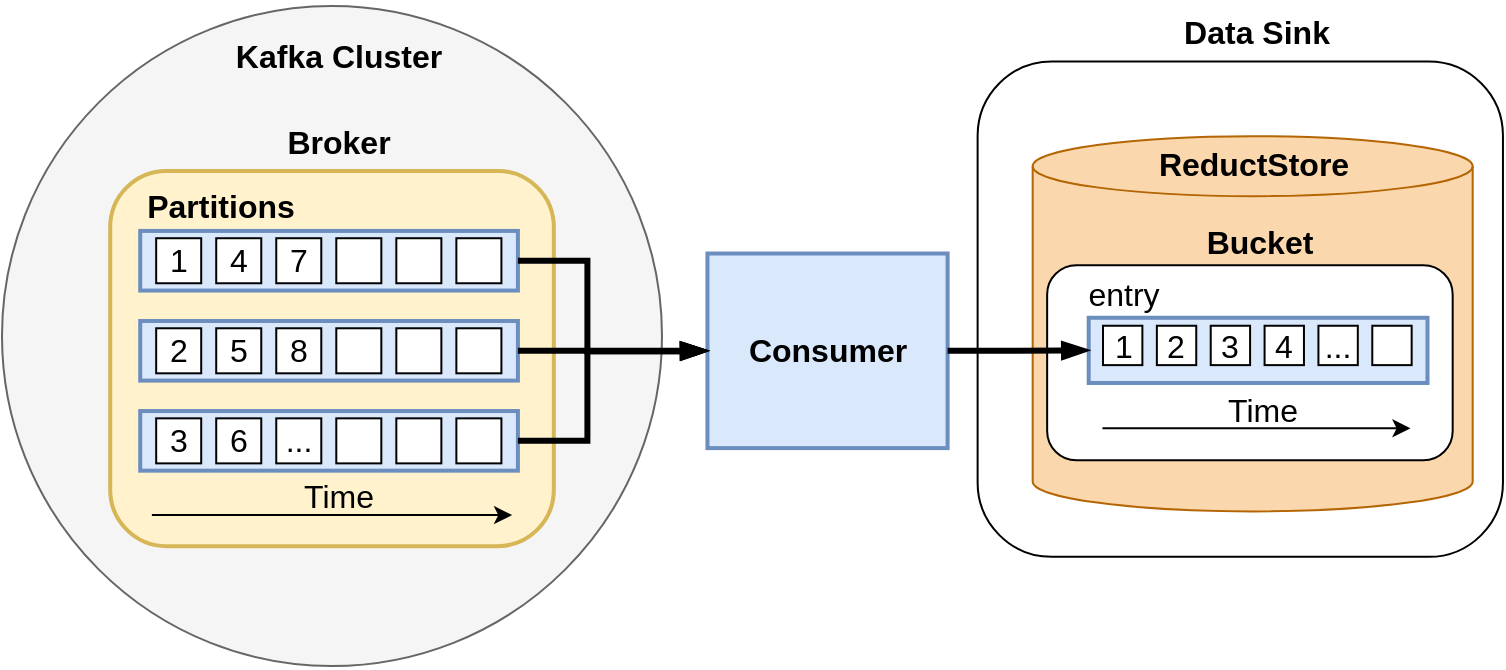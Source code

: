 <mxfile version="22.1.22" type="google">
  <diagram name="Page-1" id="jAifuNJDthCvdJXGJluR">
    <mxGraphModel grid="1" page="1" gridSize="10" guides="1" tooltips="1" connect="1" arrows="1" fold="1" pageScale="1" pageWidth="850" pageHeight="1100" math="0" shadow="0">
      <root>
        <mxCell id="0" />
        <mxCell id="1" parent="0" />
        <mxCell id="ZLIvic5A01CbYbalgH7_-115" value="" style="group" connectable="0" vertex="1" parent="1">
          <mxGeometry x="40" y="40" width="750.48" height="330" as="geometry" />
        </mxCell>
        <mxCell id="ZLIvic5A01CbYbalgH7_-113" value="" style="group;whiteSpace=wrap;" connectable="0" vertex="1" parent="ZLIvic5A01CbYbalgH7_-115">
          <mxGeometry x="487.812" y="5.253" width="262.668" height="270.172" as="geometry" />
        </mxCell>
        <mxCell id="ZLIvic5A01CbYbalgH7_-112" value="" style="rounded=1;whiteSpace=wrap;html=1;" vertex="1" parent="ZLIvic5A01CbYbalgH7_-113">
          <mxGeometry y="22.514" width="262.668" height="247.658" as="geometry" />
        </mxCell>
        <mxCell id="ZLIvic5A01CbYbalgH7_-104" value="" style="group;whiteSpace=wrap;" connectable="0" vertex="1" parent="ZLIvic5A01CbYbalgH7_-113">
          <mxGeometry x="37.524" y="59.828" width="210" height="187.62" as="geometry" />
        </mxCell>
        <mxCell id="ZLIvic5A01CbYbalgH7_-60" value="" style="shape=cylinder3;whiteSpace=wrap;html=1;boundedLbl=1;backgroundOutline=1;size=15;fillColor=#fad7ac;strokeColor=#b46504;" vertex="1" parent="ZLIvic5A01CbYbalgH7_-104">
          <mxGeometry x="-10" width="220" height="187.62" as="geometry" />
        </mxCell>
        <mxCell id="ZLIvic5A01CbYbalgH7_-85" value="&lt;b&gt;ReductStore&lt;/b&gt;" style="text;html=1;strokeColor=none;fillColor=none;align=center;verticalAlign=middle;whiteSpace=wrap;rounded=0;fontSize=16;" vertex="1" parent="ZLIvic5A01CbYbalgH7_-104">
          <mxGeometry x="73.067" y="3" width="56.496" height="22.514" as="geometry" />
        </mxCell>
        <mxCell id="ZLIvic5A01CbYbalgH7_-103" value="" style="group;whiteSpace=wrap;" connectable="0" vertex="1" parent="ZLIvic5A01CbYbalgH7_-104">
          <mxGeometry x="7.5" y="34.52" width="192.5" height="127.58" as="geometry" />
        </mxCell>
        <mxCell id="ZLIvic5A01CbYbalgH7_-61" value="" style="rounded=1;whiteSpace=wrap;html=1;fontSize=16;" vertex="1" parent="ZLIvic5A01CbYbalgH7_-103">
          <mxGeometry x="-10.26" y="30.02" width="202.76" height="97.559" as="geometry" />
        </mxCell>
        <mxCell id="ZLIvic5A01CbYbalgH7_-67" value="entry" style="text;html=1;strokeColor=none;fillColor=none;align=center;verticalAlign=middle;whiteSpace=wrap;rounded=0;fontSize=16;" vertex="1" parent="ZLIvic5A01CbYbalgH7_-103">
          <mxGeometry x="4.442" y="32.771" width="48.448" height="22.514" as="geometry" />
        </mxCell>
        <mxCell id="ZLIvic5A01CbYbalgH7_-80" value="Bucket" style="text;html=1;strokeColor=none;fillColor=none;align=center;verticalAlign=middle;whiteSpace=wrap;rounded=0;fontSize=16;fontStyle=1" vertex="1" parent="ZLIvic5A01CbYbalgH7_-103">
          <mxGeometry x="50.05" y="7.505" width="92.4" height="22.514" as="geometry" />
        </mxCell>
        <mxCell id="ZLIvic5A01CbYbalgH7_-92" value="" style="group;fontSize=16;whiteSpace=wrap;" connectable="0" vertex="1" parent="ZLIvic5A01CbYbalgH7_-103">
          <mxGeometry x="10.508" y="56.285" width="169.4" height="45.028" as="geometry" />
        </mxCell>
        <mxCell id="ZLIvic5A01CbYbalgH7_-93" value="" style="whiteSpace=wrap;strokeWidth=2;fillColor=#dae8fc;strokeColor=#6c8ebf;horizontal=0;fontSize=16;" vertex="1" parent="ZLIvic5A01CbYbalgH7_-92">
          <mxGeometry width="169.4" height="32.602" as="geometry" />
        </mxCell>
        <mxCell id="ZLIvic5A01CbYbalgH7_-94" value="1" style="whiteSpace=wrap;html=1;aspect=fixed;fontSize=16;" vertex="1" parent="ZLIvic5A01CbYbalgH7_-92">
          <mxGeometry x="7.163" y="3.989" width="19.683" height="19.683" as="geometry" />
        </mxCell>
        <mxCell id="ZLIvic5A01CbYbalgH7_-95" value="2" style="whiteSpace=wrap;html=1;aspect=fixed;fontSize=16;" vertex="1" parent="ZLIvic5A01CbYbalgH7_-92">
          <mxGeometry x="34.09" y="3.989" width="19.683" height="19.683" as="geometry" />
        </mxCell>
        <mxCell id="ZLIvic5A01CbYbalgH7_-96" value="3" style="whiteSpace=wrap;html=1;aspect=fixed;fontSize=16;" vertex="1" parent="ZLIvic5A01CbYbalgH7_-92">
          <mxGeometry x="61.017" y="3.989" width="19.683" height="19.683" as="geometry" />
        </mxCell>
        <mxCell id="ZLIvic5A01CbYbalgH7_-97" value="4" style="whiteSpace=wrap;html=1;aspect=fixed;fontSize=16;" vertex="1" parent="ZLIvic5A01CbYbalgH7_-92">
          <mxGeometry x="87.945" y="3.989" width="19.683" height="19.683" as="geometry" />
        </mxCell>
        <mxCell id="ZLIvic5A01CbYbalgH7_-98" value="" style="whiteSpace=wrap;html=1;aspect=fixed;fontSize=16;" vertex="1" parent="ZLIvic5A01CbYbalgH7_-92">
          <mxGeometry x="141.799" y="3.989" width="19.683" height="19.683" as="geometry" />
        </mxCell>
        <mxCell id="ZLIvic5A01CbYbalgH7_-99" value="..." style="whiteSpace=wrap;html=1;aspect=fixed;fontSize=16;" vertex="1" parent="ZLIvic5A01CbYbalgH7_-92">
          <mxGeometry x="114.872" y="3.989" width="19.683" height="19.683" as="geometry" />
        </mxCell>
        <mxCell id="ZLIvic5A01CbYbalgH7_-101" value="" style="endArrow=classic;html=1;rounded=0;fontSize=16;" edge="1" parent="ZLIvic5A01CbYbalgH7_-103">
          <mxGeometry width="50" height="50" relative="1" as="geometry">
            <mxPoint x="17.391" y="111.567" as="sourcePoint" />
            <mxPoint x="171.391" y="111.567" as="targetPoint" />
          </mxGeometry>
        </mxCell>
        <mxCell id="ZLIvic5A01CbYbalgH7_-102" value="Time" style="edgeLabel;html=1;align=center;verticalAlign=middle;resizable=0;points=[];labelBackgroundColor=none;fontSize=16;" connectable="0" vertex="1" parent="ZLIvic5A01CbYbalgH7_-101">
          <mxGeometry x="-0.511" relative="1" as="geometry">
            <mxPoint x="42" y="-9" as="offset" />
          </mxGeometry>
        </mxCell>
        <mxCell id="ZLIvic5A01CbYbalgH7_-111" value="Data Sink" style="text;html=1;align=center;verticalAlign=middle;resizable=0;points=[];autosize=1;strokeColor=none;fillColor=none;fontSize=16;fontStyle=1" vertex="1" parent="ZLIvic5A01CbYbalgH7_-113">
          <mxGeometry x="88.835" y="-7.49" width="100" height="30" as="geometry" />
        </mxCell>
        <mxCell id="odjUMYwioPCcDqCYJ_V--50" value="Consumer" style="whiteSpace=wrap;strokeWidth=2;fillColor=#dae8fc;strokeColor=#6c8ebf;fontStyle=1;fontSize=16;" vertex="1" parent="ZLIvic5A01CbYbalgH7_-115">
          <mxGeometry x="352.726" y="123.754" width="120.077" height="97.299" as="geometry" />
        </mxCell>
        <mxCell id="ZLIvic5A01CbYbalgH7_-59" value="" style="group;fontSize=16;" connectable="0" vertex="1" parent="ZLIvic5A01CbYbalgH7_-115">
          <mxGeometry width="330.001" height="330" as="geometry" />
        </mxCell>
        <mxCell id="ZLIvic5A01CbYbalgH7_-58" value="" style="ellipse;whiteSpace=wrap;html=1;aspect=fixed;fillColor=#f5f5f5;strokeColor=#666666;fontColor=#333333;fontSize=16;" vertex="1" parent="ZLIvic5A01CbYbalgH7_-59">
          <mxGeometry width="330.0" height="330.0" as="geometry" />
        </mxCell>
        <mxCell id="ZLIvic5A01CbYbalgH7_-55" value="" style="group;rounded=1;arcSize=20;fontStyle=1;fontSize=16;" connectable="0" vertex="1" parent="ZLIvic5A01CbYbalgH7_-59">
          <mxGeometry x="54.095" y="59.933" width="221.819" height="210.134" as="geometry" />
        </mxCell>
        <mxCell id="ZLIvic5A01CbYbalgH7_-51" value="" style="whiteSpace=wrap;strokeWidth=2;verticalAlign=top;fillColor=#fff2cc;strokeColor=#d6b656;rounded=1;fontSize=16;" vertex="1" parent="ZLIvic5A01CbYbalgH7_-55">
          <mxGeometry y="22.514" width="221.819" height="187.619" as="geometry" />
        </mxCell>
        <mxCell id="ZLIvic5A01CbYbalgH7_-50" value="Partitions" style="text;html=1;align=center;verticalAlign=middle;resizable=0;points=[];autosize=1;strokeColor=none;fillColor=none;fontStyle=1;fontSize=16;" vertex="1" parent="ZLIvic5A01CbYbalgH7_-55">
          <mxGeometry x="5.388" y="25.019" width="100" height="30" as="geometry" />
        </mxCell>
        <mxCell id="ZLIvic5A01CbYbalgH7_-11" value="" style="group;fontSize=16;" connectable="0" vertex="1" parent="ZLIvic5A01CbYbalgH7_-55">
          <mxGeometry x="15.01" y="52.533" width="188.851" height="41.171" as="geometry" />
        </mxCell>
        <mxCell id="ZLIvic5A01CbYbalgH7_-2" value="" style="whiteSpace=wrap;strokeWidth=2;fillColor=#dae8fc;strokeColor=#6c8ebf;horizontal=0;fontSize=16;" vertex="1" parent="ZLIvic5A01CbYbalgH7_-11">
          <mxGeometry width="188.851" height="29.809" as="geometry" />
        </mxCell>
        <mxCell id="ZLIvic5A01CbYbalgH7_-3" value="1" style="whiteSpace=wrap;html=1;aspect=fixed;fontSize=16;" vertex="1" parent="ZLIvic5A01CbYbalgH7_-11">
          <mxGeometry x="7.985" y="3.647" width="22.514" height="22.514" as="geometry" />
        </mxCell>
        <mxCell id="ZLIvic5A01CbYbalgH7_-4" value="4" style="whiteSpace=wrap;html=1;aspect=fixed;fontSize=16;" vertex="1" parent="ZLIvic5A01CbYbalgH7_-11">
          <mxGeometry x="38.004" y="3.647" width="22.514" height="22.514" as="geometry" />
        </mxCell>
        <mxCell id="ZLIvic5A01CbYbalgH7_-5" value="7" style="whiteSpace=wrap;html=1;aspect=fixed;fontSize=16;" vertex="1" parent="ZLIvic5A01CbYbalgH7_-11">
          <mxGeometry x="68.024" y="3.647" width="22.514" height="22.514" as="geometry" />
        </mxCell>
        <mxCell id="ZLIvic5A01CbYbalgH7_-6" value="" style="whiteSpace=wrap;html=1;aspect=fixed;fontSize=16;" vertex="1" parent="ZLIvic5A01CbYbalgH7_-11">
          <mxGeometry x="98.043" y="3.647" width="22.514" height="22.514" as="geometry" />
        </mxCell>
        <mxCell id="ZLIvic5A01CbYbalgH7_-8" value="" style="whiteSpace=wrap;html=1;aspect=fixed;fontSize=16;" vertex="1" parent="ZLIvic5A01CbYbalgH7_-11">
          <mxGeometry x="158.081" y="3.647" width="22.514" height="22.514" as="geometry" />
        </mxCell>
        <mxCell id="ZLIvic5A01CbYbalgH7_-9" value="" style="whiteSpace=wrap;html=1;aspect=fixed;fontSize=16;" vertex="1" parent="ZLIvic5A01CbYbalgH7_-11">
          <mxGeometry x="128.062" y="3.647" width="22.514" height="22.514" as="geometry" />
        </mxCell>
        <mxCell id="ZLIvic5A01CbYbalgH7_-26" value="" style="group;fontSize=16;" connectable="0" vertex="1" parent="ZLIvic5A01CbYbalgH7_-55">
          <mxGeometry x="15.01" y="97.562" width="188.851" height="41.171" as="geometry" />
        </mxCell>
        <mxCell id="ZLIvic5A01CbYbalgH7_-27" value="" style="whiteSpace=wrap;strokeWidth=2;fillColor=#dae8fc;strokeColor=#6c8ebf;horizontal=0;fontSize=16;" vertex="1" parent="ZLIvic5A01CbYbalgH7_-26">
          <mxGeometry width="188.851" height="29.809" as="geometry" />
        </mxCell>
        <mxCell id="ZLIvic5A01CbYbalgH7_-28" value="2" style="whiteSpace=wrap;html=1;aspect=fixed;fontSize=16;" vertex="1" parent="ZLIvic5A01CbYbalgH7_-26">
          <mxGeometry x="7.985" y="3.647" width="22.514" height="22.514" as="geometry" />
        </mxCell>
        <mxCell id="ZLIvic5A01CbYbalgH7_-29" value="5" style="whiteSpace=wrap;html=1;aspect=fixed;fontSize=16;" vertex="1" parent="ZLIvic5A01CbYbalgH7_-26">
          <mxGeometry x="38.004" y="3.647" width="22.514" height="22.514" as="geometry" />
        </mxCell>
        <mxCell id="ZLIvic5A01CbYbalgH7_-30" value="8" style="whiteSpace=wrap;html=1;aspect=fixed;fontSize=16;" vertex="1" parent="ZLIvic5A01CbYbalgH7_-26">
          <mxGeometry x="68.024" y="3.647" width="22.514" height="22.514" as="geometry" />
        </mxCell>
        <mxCell id="ZLIvic5A01CbYbalgH7_-31" value="" style="whiteSpace=wrap;html=1;aspect=fixed;fontSize=16;" vertex="1" parent="ZLIvic5A01CbYbalgH7_-26">
          <mxGeometry x="98.043" y="3.647" width="22.514" height="22.514" as="geometry" />
        </mxCell>
        <mxCell id="ZLIvic5A01CbYbalgH7_-34" value="" style="whiteSpace=wrap;html=1;aspect=fixed;fontSize=16;" vertex="1" parent="ZLIvic5A01CbYbalgH7_-26">
          <mxGeometry x="158.081" y="3.647" width="22.514" height="22.514" as="geometry" />
        </mxCell>
        <mxCell id="ZLIvic5A01CbYbalgH7_-35" value="" style="whiteSpace=wrap;html=1;aspect=fixed;fontSize=16;" vertex="1" parent="ZLIvic5A01CbYbalgH7_-26">
          <mxGeometry x="128.062" y="3.647" width="22.514" height="22.514" as="geometry" />
        </mxCell>
        <mxCell id="ZLIvic5A01CbYbalgH7_-37" value="" style="whiteSpace=wrap;strokeWidth=2;fillColor=#dae8fc;strokeColor=#6c8ebf;horizontal=0;fontSize=16;" vertex="1" parent="ZLIvic5A01CbYbalgH7_-55">
          <mxGeometry x="15.01" y="142.591" width="188.851" height="29.809" as="geometry" />
        </mxCell>
        <mxCell id="ZLIvic5A01CbYbalgH7_-38" value="3" style="whiteSpace=wrap;html=1;aspect=fixed;fontSize=16;" vertex="1" parent="ZLIvic5A01CbYbalgH7_-55">
          <mxGeometry x="22.995" y="146.238" width="22.514" height="22.514" as="geometry" />
        </mxCell>
        <mxCell id="ZLIvic5A01CbYbalgH7_-39" value="6" style="whiteSpace=wrap;html=1;aspect=fixed;fontSize=16;" vertex="1" parent="ZLIvic5A01CbYbalgH7_-55">
          <mxGeometry x="53.014" y="146.238" width="22.514" height="22.514" as="geometry" />
        </mxCell>
        <mxCell id="ZLIvic5A01CbYbalgH7_-40" value="..." style="whiteSpace=wrap;html=1;aspect=fixed;fontSize=16;" vertex="1" parent="ZLIvic5A01CbYbalgH7_-55">
          <mxGeometry x="83.033" y="146.238" width="22.514" height="22.514" as="geometry" />
        </mxCell>
        <mxCell id="ZLIvic5A01CbYbalgH7_-41" value="" style="whiteSpace=wrap;html=1;aspect=fixed;fontSize=16;" vertex="1" parent="ZLIvic5A01CbYbalgH7_-55">
          <mxGeometry x="113.052" y="146.238" width="22.514" height="22.514" as="geometry" />
        </mxCell>
        <mxCell id="ZLIvic5A01CbYbalgH7_-42" value="" style="endArrow=classic;html=1;rounded=0;fontSize=16;" edge="1" parent="ZLIvic5A01CbYbalgH7_-55">
          <mxGeometry width="50" height="50" relative="1" as="geometry">
            <mxPoint x="20.848" y="194.621" as="sourcePoint" />
            <mxPoint x="200.964" y="194.621" as="targetPoint" />
          </mxGeometry>
        </mxCell>
        <mxCell id="ZLIvic5A01CbYbalgH7_-43" value="Time" style="edgeLabel;html=1;align=center;verticalAlign=middle;resizable=0;points=[];labelBackgroundColor=none;fontSize=16;" connectable="0" vertex="1" parent="ZLIvic5A01CbYbalgH7_-42">
          <mxGeometry x="-0.511" relative="1" as="geometry">
            <mxPoint x="49" y="-10" as="offset" />
          </mxGeometry>
        </mxCell>
        <mxCell id="ZLIvic5A01CbYbalgH7_-44" value="" style="whiteSpace=wrap;html=1;aspect=fixed;fontSize=16;" vertex="1" parent="ZLIvic5A01CbYbalgH7_-55">
          <mxGeometry x="173.091" y="146.238" width="22.514" height="22.514" as="geometry" />
        </mxCell>
        <mxCell id="ZLIvic5A01CbYbalgH7_-45" value="" style="whiteSpace=wrap;html=1;aspect=fixed;fontSize=16;" vertex="1" parent="ZLIvic5A01CbYbalgH7_-55">
          <mxGeometry x="143.072" y="146.238" width="22.514" height="22.514" as="geometry" />
        </mxCell>
        <mxCell id="ZLIvic5A01CbYbalgH7_-57" value="Kafka Cluster" style="text;html=1;align=center;verticalAlign=middle;resizable=0;points=[];autosize=1;strokeColor=none;fillColor=none;fontStyle=1;fontSize=16;" vertex="1" parent="ZLIvic5A01CbYbalgH7_-59">
          <mxGeometry x="102.583" y="10.004" width="130" height="30" as="geometry" />
        </mxCell>
        <mxCell id="ZLIvic5A01CbYbalgH7_-54" value="Broker" style="text;html=1;align=center;verticalAlign=middle;resizable=0;points=[];autosize=1;strokeColor=none;fillColor=none;fontStyle=1;fontSize=16;" vertex="1" parent="ZLIvic5A01CbYbalgH7_-59">
          <mxGeometry x="127.582" y="52.933" width="80" height="30" as="geometry" />
        </mxCell>
        <mxCell id="ZLIvic5A01CbYbalgH7_-107" style="edgeStyle=orthogonalEdgeStyle;rounded=0;orthogonalLoop=1;jettySize=auto;html=1;entryX=0;entryY=0.5;entryDx=0;entryDy=0;strokeWidth=3;endArrow=blockThin;endFill=1;exitX=1;exitY=0.5;exitDx=0;exitDy=0;" edge="1" parent="ZLIvic5A01CbYbalgH7_-115" source="odjUMYwioPCcDqCYJ_V--50" target="ZLIvic5A01CbYbalgH7_-93">
          <mxGeometry relative="1" as="geometry">
            <mxPoint x="472.802" y="149.881" as="sourcePoint" />
          </mxGeometry>
        </mxCell>
        <mxCell id="ZLIvic5A01CbYbalgH7_-108" style="edgeStyle=orthogonalEdgeStyle;rounded=0;orthogonalLoop=1;jettySize=auto;html=1;strokeWidth=3;endArrow=blockThin;endFill=1;entryX=0;entryY=0.5;entryDx=0;entryDy=0;" edge="1" parent="ZLIvic5A01CbYbalgH7_-115" source="ZLIvic5A01CbYbalgH7_-2" target="odjUMYwioPCcDqCYJ_V--50">
          <mxGeometry relative="1" as="geometry">
            <mxPoint x="390.25" y="255.162" as="targetPoint" />
            <Array as="points">
              <mxPoint x="292.687" y="127.581" />
              <mxPoint x="292.687" y="172.61" />
              <mxPoint x="337.716" y="172.61" />
              <mxPoint x="337.716" y="172.61" />
            </Array>
          </mxGeometry>
        </mxCell>
        <mxCell id="ZLIvic5A01CbYbalgH7_-109" style="edgeStyle=orthogonalEdgeStyle;rounded=0;orthogonalLoop=1;jettySize=auto;html=1;strokeWidth=3;endArrow=blockThin;endFill=1;exitX=1;exitY=0.5;exitDx=0;exitDy=0;entryX=0;entryY=0.5;entryDx=0;entryDy=0;" edge="1" parent="ZLIvic5A01CbYbalgH7_-115" source="ZLIvic5A01CbYbalgH7_-27" target="odjUMYwioPCcDqCYJ_V--50">
          <mxGeometry relative="1" as="geometry">
            <mxPoint x="405.259" y="270.172" as="targetPoint" />
            <Array as="points">
              <mxPoint x="337.716" y="172.61" />
              <mxPoint x="337.716" y="172.61" />
            </Array>
          </mxGeometry>
        </mxCell>
        <mxCell id="ZLIvic5A01CbYbalgH7_-110" style="edgeStyle=orthogonalEdgeStyle;rounded=0;orthogonalLoop=1;jettySize=auto;html=1;strokeWidth=3;endArrow=blockThin;endFill=1;entryX=0;entryY=0.5;entryDx=0;entryDy=0;" edge="1" parent="ZLIvic5A01CbYbalgH7_-115" source="ZLIvic5A01CbYbalgH7_-37" target="odjUMYwioPCcDqCYJ_V--50">
          <mxGeometry relative="1" as="geometry">
            <mxPoint x="367.735" y="292.686" as="targetPoint" />
            <Array as="points">
              <mxPoint x="292.687" y="217.638" />
              <mxPoint x="292.687" y="172.61" />
              <mxPoint x="337.716" y="172.61" />
              <mxPoint x="337.716" y="172.61" />
            </Array>
          </mxGeometry>
        </mxCell>
      </root>
    </mxGraphModel>
  </diagram>
</mxfile>
